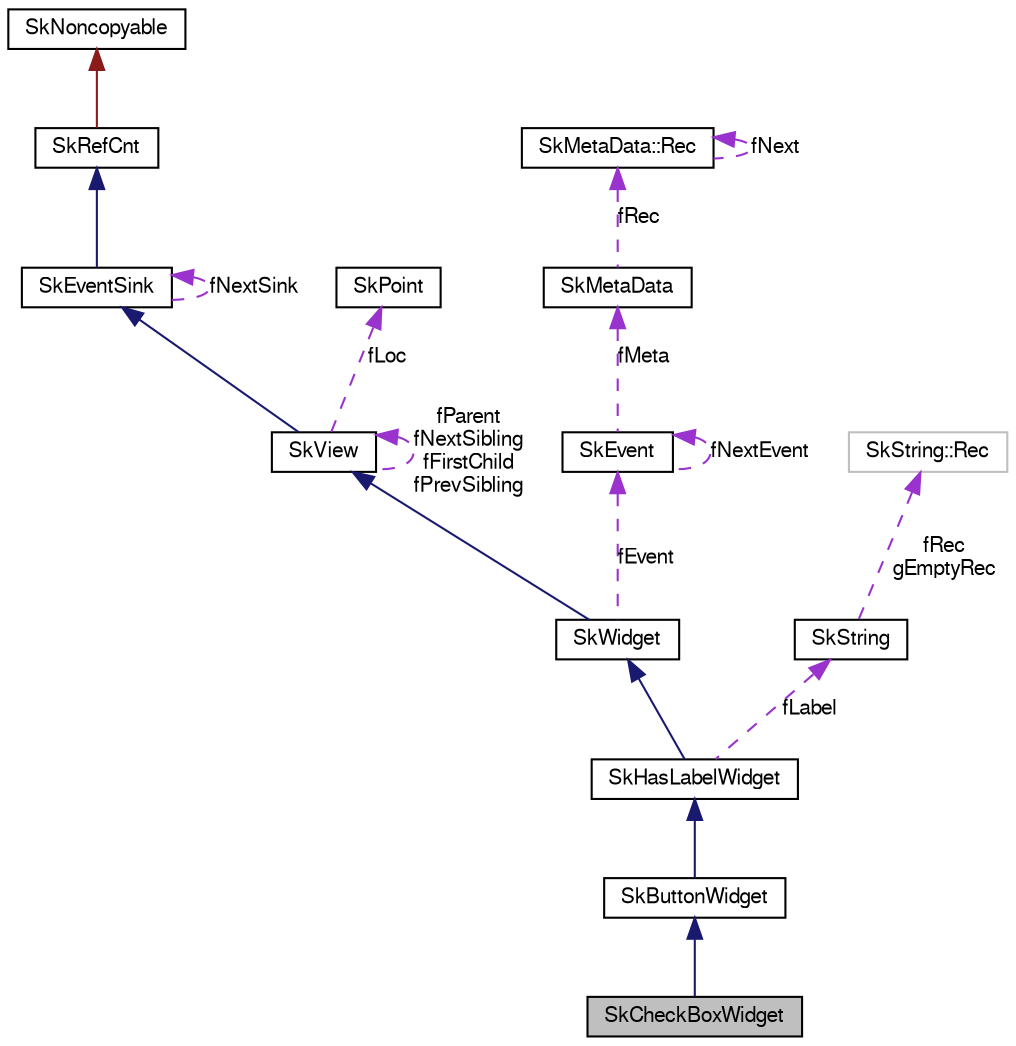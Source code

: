 digraph G
{
  edge [fontname="FreeSans",fontsize="10",labelfontname="FreeSans",labelfontsize="10"];
  node [fontname="FreeSans",fontsize="10",shape=record];
  Node1 [label="SkCheckBoxWidget",height=0.2,width=0.4,color="black", fillcolor="grey75", style="filled" fontcolor="black"];
  Node2 -> Node1 [dir=back,color="midnightblue",fontsize="10",style="solid",fontname="FreeSans"];
  Node2 [label="SkButtonWidget",height=0.2,width=0.4,color="black", fillcolor="white", style="filled",URL="$class_sk_button_widget.html"];
  Node3 -> Node2 [dir=back,color="midnightblue",fontsize="10",style="solid",fontname="FreeSans"];
  Node3 [label="SkHasLabelWidget",height=0.2,width=0.4,color="black", fillcolor="white", style="filled",URL="$class_sk_has_label_widget.html"];
  Node4 -> Node3 [dir=back,color="midnightblue",fontsize="10",style="solid",fontname="FreeSans"];
  Node4 [label="SkWidget",height=0.2,width=0.4,color="black", fillcolor="white", style="filled",URL="$class_sk_widget.html"];
  Node5 -> Node4 [dir=back,color="midnightblue",fontsize="10",style="solid",fontname="FreeSans"];
  Node5 [label="SkView",height=0.2,width=0.4,color="black", fillcolor="white", style="filled",URL="$class_sk_view.html"];
  Node6 -> Node5 [dir=back,color="midnightblue",fontsize="10",style="solid",fontname="FreeSans"];
  Node6 [label="SkEventSink",height=0.2,width=0.4,color="black", fillcolor="white", style="filled",URL="$class_sk_event_sink.html"];
  Node7 -> Node6 [dir=back,color="midnightblue",fontsize="10",style="solid",fontname="FreeSans"];
  Node7 [label="SkRefCnt",height=0.2,width=0.4,color="black", fillcolor="white", style="filled",URL="$class_sk_ref_cnt.html"];
  Node8 -> Node7 [dir=back,color="firebrick4",fontsize="10",style="solid",fontname="FreeSans"];
  Node8 [label="SkNoncopyable",height=0.2,width=0.4,color="black", fillcolor="white", style="filled",URL="$class_sk_noncopyable.html"];
  Node6 -> Node6 [dir=back,color="darkorchid3",fontsize="10",style="dashed",label="fNextSink",fontname="FreeSans"];
  Node5 -> Node5 [dir=back,color="darkorchid3",fontsize="10",style="dashed",label="fParent\nfNextSibling\nfFirstChild\nfPrevSibling",fontname="FreeSans"];
  Node9 -> Node5 [dir=back,color="darkorchid3",fontsize="10",style="dashed",label="fLoc",fontname="FreeSans"];
  Node9 [label="SkPoint",height=0.2,width=0.4,color="black", fillcolor="white", style="filled",URL="$struct_sk_point.html"];
  Node10 -> Node4 [dir=back,color="darkorchid3",fontsize="10",style="dashed",label="fEvent",fontname="FreeSans"];
  Node10 [label="SkEvent",height=0.2,width=0.4,color="black", fillcolor="white", style="filled",URL="$class_sk_event.html"];
  Node11 -> Node10 [dir=back,color="darkorchid3",fontsize="10",style="dashed",label="fMeta",fontname="FreeSans"];
  Node11 [label="SkMetaData",height=0.2,width=0.4,color="black", fillcolor="white", style="filled",URL="$class_sk_meta_data.html"];
  Node12 -> Node11 [dir=back,color="darkorchid3",fontsize="10",style="dashed",label="fRec",fontname="FreeSans"];
  Node12 [label="SkMetaData::Rec",height=0.2,width=0.4,color="black", fillcolor="white", style="filled",URL="$struct_sk_meta_data_1_1_rec.html"];
  Node12 -> Node12 [dir=back,color="darkorchid3",fontsize="10",style="dashed",label="fNext",fontname="FreeSans"];
  Node10 -> Node10 [dir=back,color="darkorchid3",fontsize="10",style="dashed",label="fNextEvent",fontname="FreeSans"];
  Node13 -> Node3 [dir=back,color="darkorchid3",fontsize="10",style="dashed",label="fLabel",fontname="FreeSans"];
  Node13 [label="SkString",height=0.2,width=0.4,color="black", fillcolor="white", style="filled",URL="$class_sk_string.html"];
  Node14 -> Node13 [dir=back,color="darkorchid3",fontsize="10",style="dashed",label="fRec\ngEmptyRec",fontname="FreeSans"];
  Node14 [label="SkString::Rec",height=0.2,width=0.4,color="grey75", fillcolor="white", style="filled"];
}
